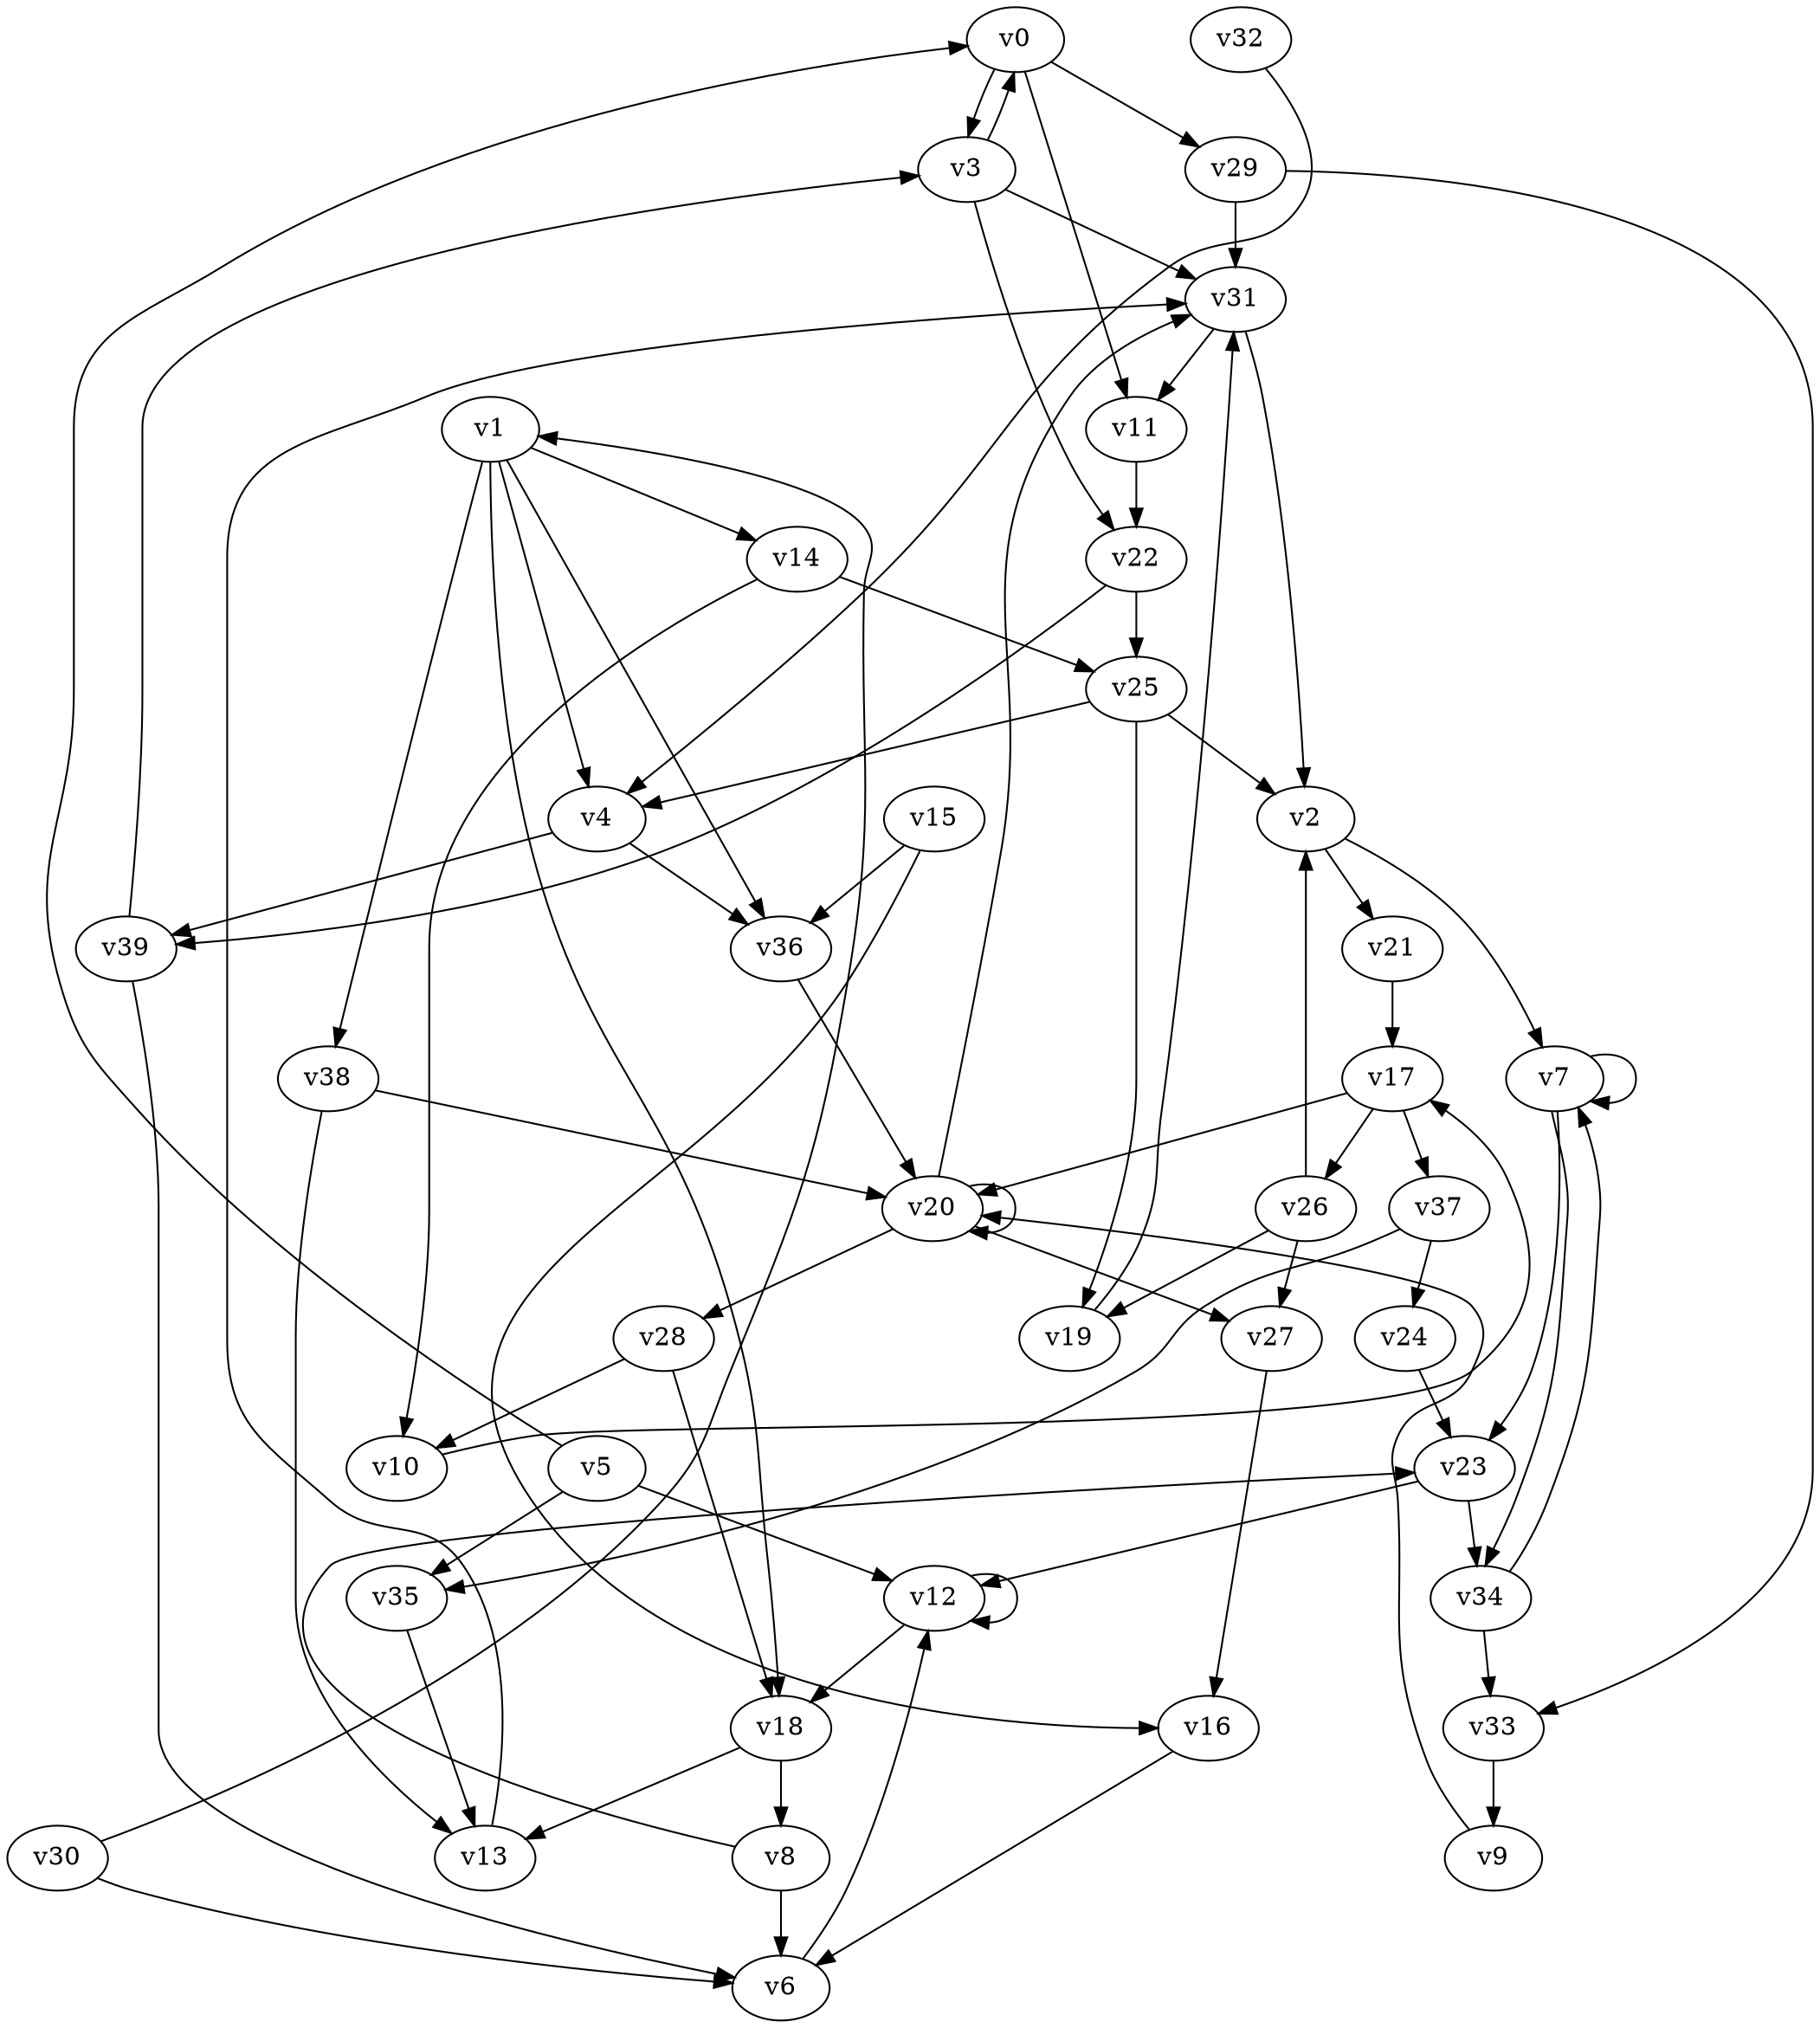 // Benchmark game 50 - 40 vertices
// time_bound: 12
// targets: v19
digraph G {
    v0 [name="v0", player=0];
    v1 [name="v1", player=0];
    v2 [name="v2", player=1];
    v3 [name="v3", player=1];
    v4 [name="v4", player=0];
    v5 [name="v5", player=1];
    v6 [name="v6", player=0];
    v7 [name="v7", player=0];
    v8 [name="v8", player=0];
    v9 [name="v9", player=0];
    v10 [name="v10", player=0];
    v11 [name="v11", player=1];
    v12 [name="v12", player=0];
    v13 [name="v13", player=0];
    v14 [name="v14", player=0];
    v15 [name="v15", player=1];
    v16 [name="v16", player=1];
    v17 [name="v17", player=0];
    v18 [name="v18", player=0];
    v19 [name="v19", player=0, target=1];
    v20 [name="v20", player=1];
    v21 [name="v21", player=1];
    v22 [name="v22", player=0];
    v23 [name="v23", player=1];
    v24 [name="v24", player=0];
    v25 [name="v25", player=1];
    v26 [name="v26", player=0];
    v27 [name="v27", player=1];
    v28 [name="v28", player=0];
    v29 [name="v29", player=1];
    v30 [name="v30", player=0];
    v31 [name="v31", player=0];
    v32 [name="v32", player=1];
    v33 [name="v33", player=1];
    v34 [name="v34", player=1];
    v35 [name="v35", player=1];
    v36 [name="v36", player=0];
    v37 [name="v37", player=0];
    v38 [name="v38", player=1];
    v39 [name="v39", player=0];

    v0 -> v11;
    v1 -> v38;
    v2 -> v7;
    v3 -> v22;
    v4 -> v39;
    v5 -> v0 [constraint="t mod 4 == 0"];
    v6 -> v12;
    v7 -> v34 [constraint="t mod 3 == 0"];
    v8 -> v23 [constraint="t >= 1"];
    v9 -> v20 [constraint="t >= 2"];
    v10 -> v17 [constraint="t >= 1"];
    v11 -> v22;
    v12 -> v18;
    v13 -> v31;
    v14 -> v25;
    v15 -> v16 [constraint="t mod 4 == 3"];
    v16 -> v6;
    v17 -> v37;
    v18 -> v13;
    v19 -> v31;
    v20 -> v28;
    v21 -> v17;
    v22 -> v39 [constraint="t < 11"];
    v23 -> v12;
    v24 -> v23;
    v25 -> v4;
    v26 -> v2;
    v27 -> v16;
    v28 -> v18;
    v29 -> v33;
    v30 -> v1 [constraint="t < 11"];
    v31 -> v11;
    v32 -> v4 [constraint="t < 10"];
    v33 -> v9;
    v34 -> v7 [constraint="t mod 2 == 1"];
    v35 -> v13;
    v36 -> v20;
    v37 -> v35 [constraint="t < 14"];
    v38 -> v13;
    v39 -> v6;
    v4 -> v36;
    v26 -> v27;
    v20 -> v20;
    v12 -> v12;
    v3 -> v31;
    v31 -> v2;
    v17 -> v26;
    v7 -> v7;
    v28 -> v10;
    v38 -> v20;
    v37 -> v24;
    v15 -> v36;
    v1 -> v18;
    v1 -> v36;
    v0 -> v29;
    v18 -> v8;
    v25 -> v2;
    v34 -> v33;
    v2 -> v21;
    v1 -> v4;
    v30 -> v6;
    v26 -> v19;
    v17 -> v20;
    v22 -> v25;
    v5 -> v35;
    v20 -> v31;
    v39 -> v3;
    v25 -> v19;
    v29 -> v31;
    v7 -> v23;
    v1 -> v14;
    v3 -> v0;
    v8 -> v6;
    v20 -> v27;
    v14 -> v10;
    v5 -> v12;
    v23 -> v34;
    v0 -> v3;
}
